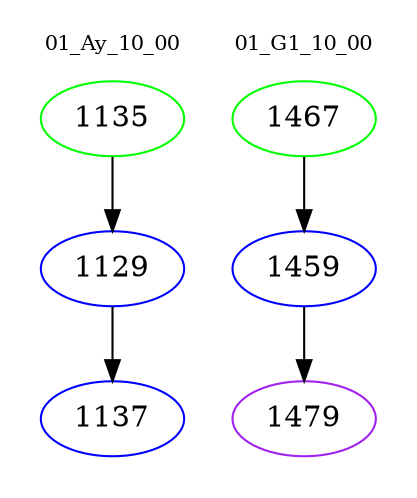 digraph{
subgraph cluster_0 {
color = white
label = "01_Ay_10_00";
fontsize=10;
T0_1135 [label="1135", color="green"]
T0_1135 -> T0_1129 [color="black"]
T0_1129 [label="1129", color="blue"]
T0_1129 -> T0_1137 [color="black"]
T0_1137 [label="1137", color="blue"]
}
subgraph cluster_1 {
color = white
label = "01_G1_10_00";
fontsize=10;
T1_1467 [label="1467", color="green"]
T1_1467 -> T1_1459 [color="black"]
T1_1459 [label="1459", color="blue"]
T1_1459 -> T1_1479 [color="black"]
T1_1479 [label="1479", color="purple"]
}
}

